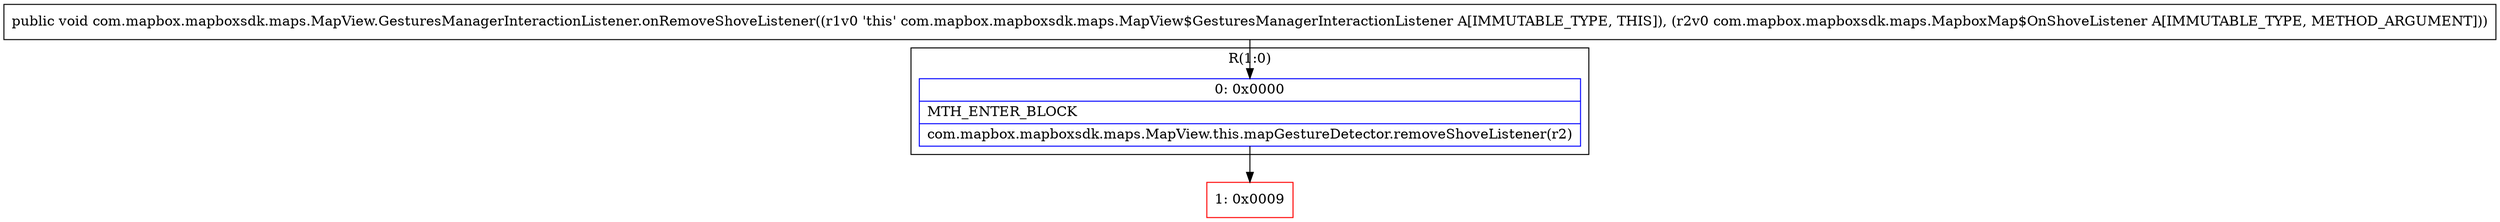 digraph "CFG forcom.mapbox.mapboxsdk.maps.MapView.GesturesManagerInteractionListener.onRemoveShoveListener(Lcom\/mapbox\/mapboxsdk\/maps\/MapboxMap$OnShoveListener;)V" {
subgraph cluster_Region_1887387080 {
label = "R(1:0)";
node [shape=record,color=blue];
Node_0 [shape=record,label="{0\:\ 0x0000|MTH_ENTER_BLOCK\l|com.mapbox.mapboxsdk.maps.MapView.this.mapGestureDetector.removeShoveListener(r2)\l}"];
}
Node_1 [shape=record,color=red,label="{1\:\ 0x0009}"];
MethodNode[shape=record,label="{public void com.mapbox.mapboxsdk.maps.MapView.GesturesManagerInteractionListener.onRemoveShoveListener((r1v0 'this' com.mapbox.mapboxsdk.maps.MapView$GesturesManagerInteractionListener A[IMMUTABLE_TYPE, THIS]), (r2v0 com.mapbox.mapboxsdk.maps.MapboxMap$OnShoveListener A[IMMUTABLE_TYPE, METHOD_ARGUMENT])) }"];
MethodNode -> Node_0;
Node_0 -> Node_1;
}

